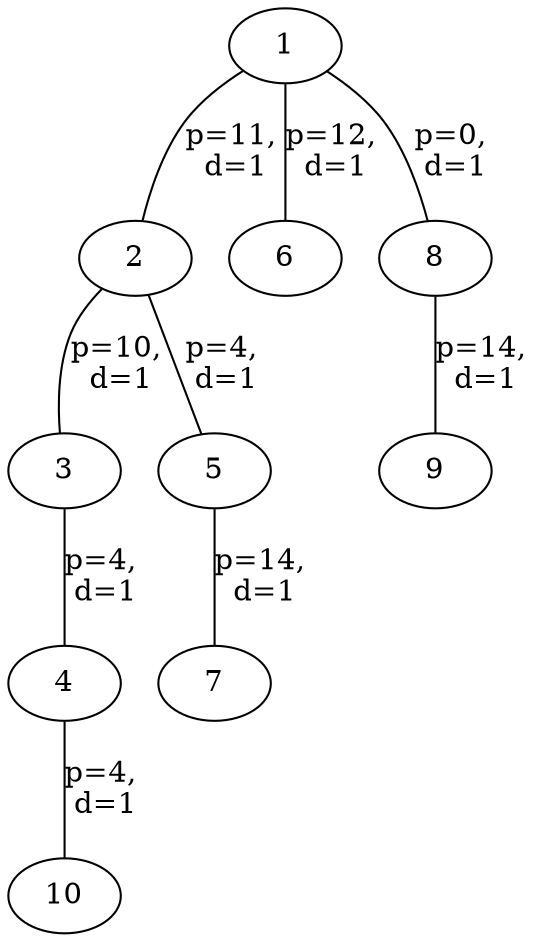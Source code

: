 graph {
	1 [label=1]
	1 -- 2 [label="p=11,
 d=1"]
	1 -- 6 [label="p=12,
 d=1"]
	1 -- 8 [label="p=0,
 d=1"]
	2 [label=2]
	2 -- 3 [label="p=10,
 d=1"]
	2 -- 5 [label="p=4,
 d=1"]
	3 [label=3]
	3 -- 4 [label="p=4,
 d=1"]
	4 [label=4]
	4 -- 10 [label="p=4,
 d=1"]
	5 [label=5]
	5 -- 7 [label="p=14,
 d=1"]
	6 [label=6]
	7 [label=7]
	8 [label=8]
	8 -- 9 [label="p=14,
 d=1"]
	9 [label=9]
	10 [label=10]
}
